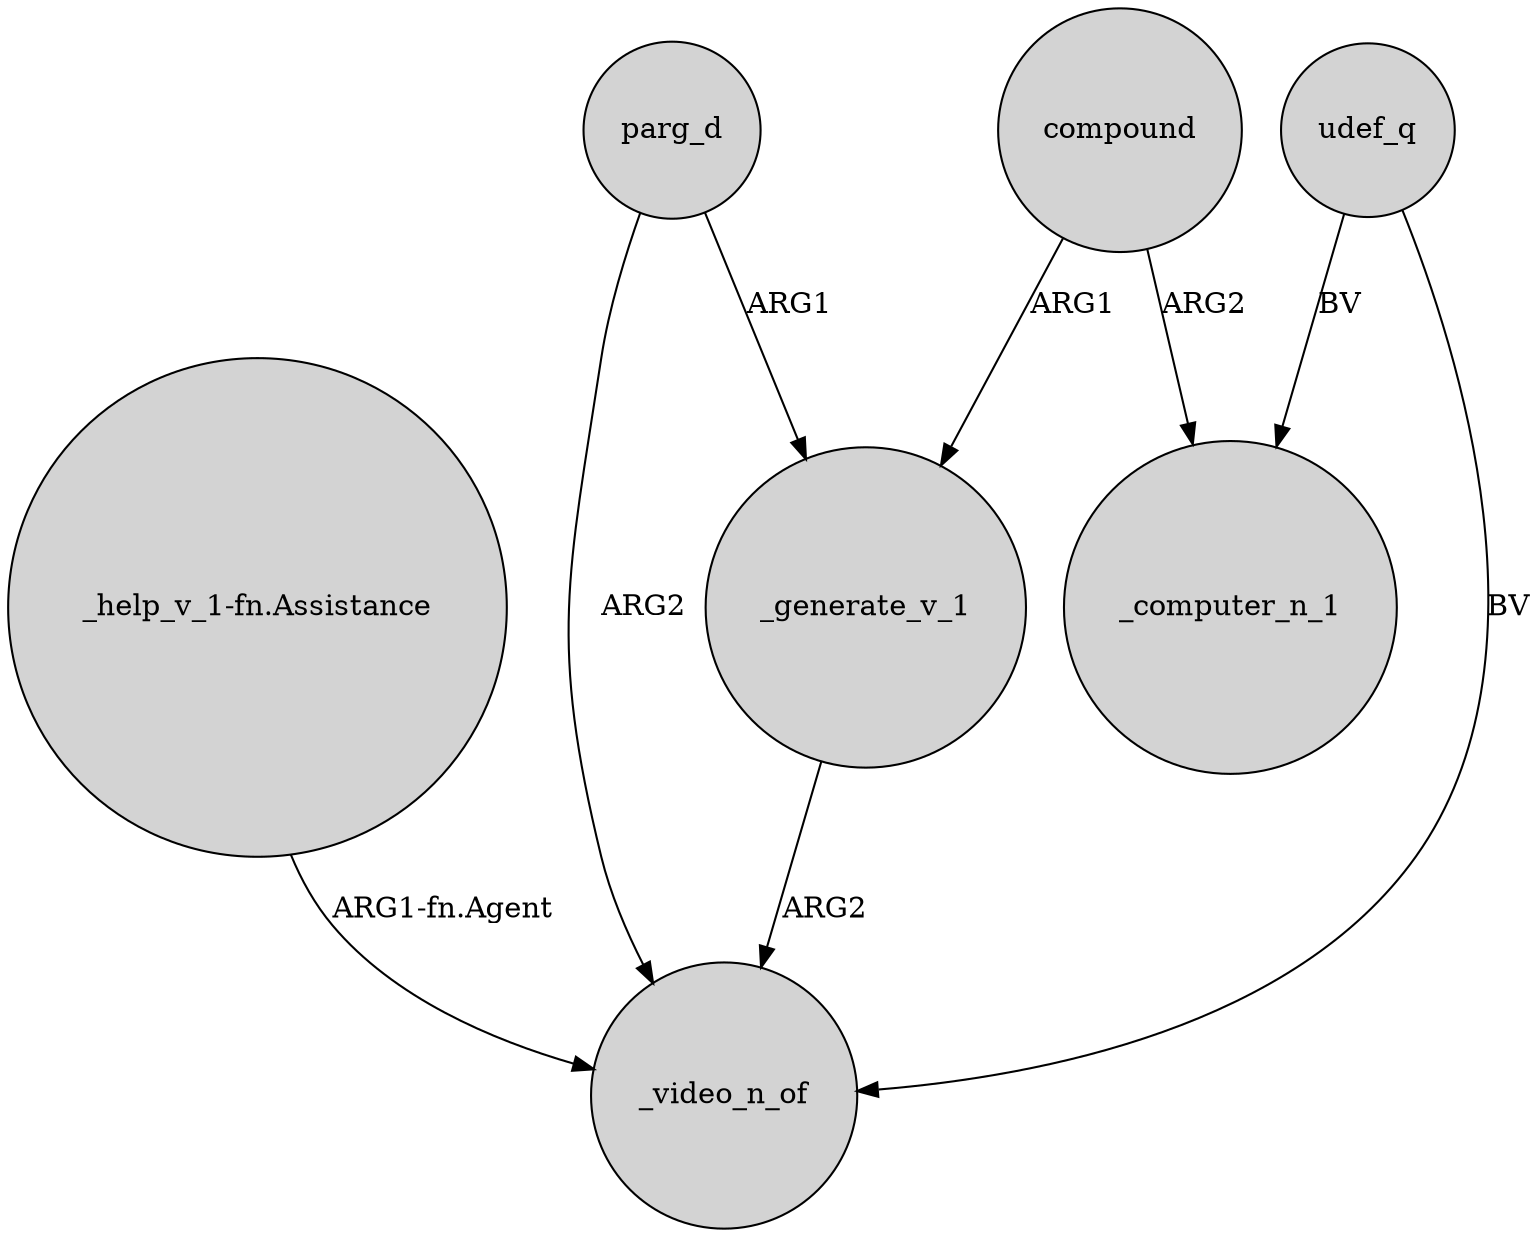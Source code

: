 digraph {
	node [shape=circle style=filled]
	"_help_v_1-fn.Assistance" -> _video_n_of [label="ARG1-fn.Agent"]
	_generate_v_1 -> _video_n_of [label=ARG2]
	compound -> _generate_v_1 [label=ARG1]
	parg_d -> _generate_v_1 [label=ARG1]
	udef_q -> _video_n_of [label=BV]
	udef_q -> _computer_n_1 [label=BV]
	compound -> _computer_n_1 [label=ARG2]
	parg_d -> _video_n_of [label=ARG2]
}
